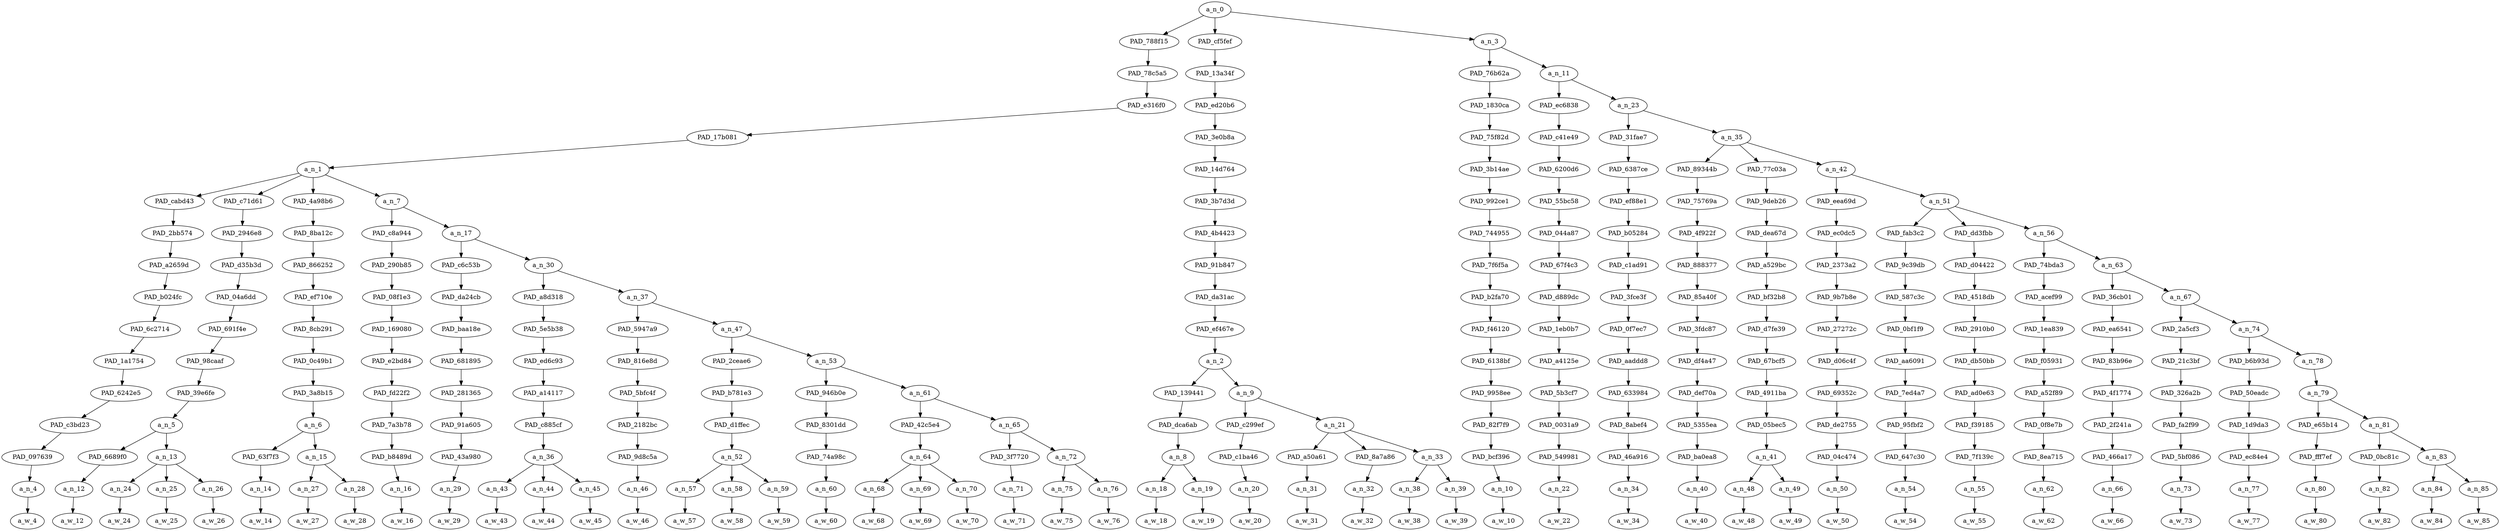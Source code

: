 strict digraph "" {
	a_n_0	[div_dir=1,
		index=0,
		level=16,
		pos="20.73759403935185,16!",
		text_span="[0, 1, 2, 3, 4, 5, 6, 7, 8, 9, 10, 11, 12, 13, 14, 15, 16, 17, 18, 19, 20, 21, 22, 23, 24, 25, 26, 27, 28, 29, 30, 31, 32, 33, 34, \
35, 36, 37, 38, 39, 40, 41, 42, 43, 44, 45, 46, 47]",
		value=1.00000000];
	PAD_788f15	[div_dir=1,
		index=0,
		level=15,
		pos="4.31005859375,15!",
		text_span="[0, 1, 2, 3, 4, 5, 6, 7, 8, 9, 10, 11, 12, 13, 14, 15, 16, 17, 18, 19, 20, 21, 22, 23]",
		value=0.56961768];
	a_n_0 -> PAD_788f15;
	PAD_cf5fef	[div_dir=1,
		index=1,
		level=15,
		pos="25.791666666666668,15!",
		text_span="[24, 25, 26, 27, 28, 29, 30]",
		value=0.15937524];
	a_n_0 -> PAD_cf5fef;
	a_n_3	[div_dir=-1,
		index=2,
		level=15,
		pos="32.111056857638886,15!",
		text_span="[31, 32, 33, 34, 35, 36, 37, 38, 39, 40, 41, 42, 43, 44, 45, 46, 47]",
		value=0.27098464];
	a_n_0 -> a_n_3;
	PAD_78c5a5	[div_dir=1,
		index=0,
		level=14,
		pos="4.31005859375,14!",
		text_span="[0, 1, 2, 3, 4, 5, 6, 7, 8, 9, 10, 11, 12, 13, 14, 15, 16, 17, 18, 19, 20, 21, 22, 23]",
		value=0.56961768];
	PAD_788f15 -> PAD_78c5a5;
	PAD_e316f0	[div_dir=1,
		index=0,
		level=13,
		pos="4.31005859375,13!",
		text_span="[0, 1, 2, 3, 4, 5, 6, 7, 8, 9, 10, 11, 12, 13, 14, 15, 16, 17, 18, 19, 20, 21, 22, 23]",
		value=0.56961768];
	PAD_78c5a5 -> PAD_e316f0;
	PAD_17b081	[div_dir=1,
		index=0,
		level=12,
		pos="4.31005859375,12!",
		text_span="[0, 1, 2, 3, 4, 5, 6, 7, 8, 9, 10, 11, 12, 13, 14, 15, 16, 17, 18, 19, 20, 21, 22, 23]",
		value=0.56961768];
	PAD_e316f0 -> PAD_17b081;
	a_n_1	[div_dir=1,
		index=0,
		level=11,
		pos="4.31005859375,11!",
		text_span="[0, 1, 2, 3, 4, 5, 6, 7, 8, 9, 10, 11, 12, 13, 14, 15, 16, 17, 18, 19, 20, 21, 22, 23]",
		value=0.56961768];
	PAD_17b081 -> a_n_1;
	PAD_cabd43	[div_dir=-1,
		index=0,
		level=10,
		pos="0.0,10!",
		text_span="[0]",
		value=0.02982385];
	a_n_1 -> PAD_cabd43;
	PAD_c71d61	[div_dir=-1,
		index=1,
		level=10,
		pos="2.0,10!",
		text_span="[1, 2, 3, 4]",
		value=0.09170803];
	a_n_1 -> PAD_c71d61;
	PAD_4a98b6	[div_dir=-1,
		index=2,
		level=10,
		pos="5.75,10!",
		text_span="[5, 6, 7]",
		value=0.05807710];
	a_n_1 -> PAD_4a98b6;
	a_n_7	[div_dir=1,
		index=3,
		level=10,
		pos="9.490234375,10!",
		text_span="[8, 9, 10, 11, 12, 13, 14, 15, 16, 17, 18, 19, 20, 21, 22, 23]",
		value=0.38989850];
	a_n_1 -> a_n_7;
	PAD_2bb574	[div_dir=-1,
		index=0,
		level=9,
		pos="0.0,9!",
		text_span="[0]",
		value=0.02982385];
	PAD_cabd43 -> PAD_2bb574;
	PAD_a2659d	[div_dir=-1,
		index=0,
		level=8,
		pos="0.0,8!",
		text_span="[0]",
		value=0.02982385];
	PAD_2bb574 -> PAD_a2659d;
	PAD_b024fc	[div_dir=-1,
		index=0,
		level=7,
		pos="0.0,7!",
		text_span="[0]",
		value=0.02982385];
	PAD_a2659d -> PAD_b024fc;
	PAD_6c2714	[div_dir=-1,
		index=0,
		level=6,
		pos="0.0,6!",
		text_span="[0]",
		value=0.02982385];
	PAD_b024fc -> PAD_6c2714;
	PAD_1a1754	[div_dir=-1,
		index=0,
		level=5,
		pos="0.0,5!",
		text_span="[0]",
		value=0.02982385];
	PAD_6c2714 -> PAD_1a1754;
	PAD_6242e5	[div_dir=-1,
		index=0,
		level=4,
		pos="0.0,4!",
		text_span="[0]",
		value=0.02982385];
	PAD_1a1754 -> PAD_6242e5;
	PAD_c3bd23	[div_dir=-1,
		index=0,
		level=3,
		pos="0.0,3!",
		text_span="[0]",
		value=0.02982385];
	PAD_6242e5 -> PAD_c3bd23;
	PAD_097639	[div_dir=-1,
		index=0,
		level=2,
		pos="0.0,2!",
		text_span="[0]",
		value=0.02982385];
	PAD_c3bd23 -> PAD_097639;
	a_n_4	[div_dir=-1,
		index=0,
		level=1,
		pos="0.0,1!",
		text_span="[0]",
		value=0.02982385];
	PAD_097639 -> a_n_4;
	a_w_4	[div_dir=0,
		index=0,
		level=0,
		pos="0,0!",
		text_span="[0]",
		value="<number>"];
	a_n_4 -> a_w_4;
	PAD_2946e8	[div_dir=-1,
		index=1,
		level=9,
		pos="2.0,9!",
		text_span="[1, 2, 3, 4]",
		value=0.09170803];
	PAD_c71d61 -> PAD_2946e8;
	PAD_d35b3d	[div_dir=-1,
		index=1,
		level=8,
		pos="2.0,8!",
		text_span="[1, 2, 3, 4]",
		value=0.09170803];
	PAD_2946e8 -> PAD_d35b3d;
	PAD_04a6dd	[div_dir=-1,
		index=1,
		level=7,
		pos="2.0,7!",
		text_span="[1, 2, 3, 4]",
		value=0.09170803];
	PAD_d35b3d -> PAD_04a6dd;
	PAD_691f4e	[div_dir=-1,
		index=1,
		level=6,
		pos="2.0,6!",
		text_span="[1, 2, 3, 4]",
		value=0.09170803];
	PAD_04a6dd -> PAD_691f4e;
	PAD_98caaf	[div_dir=-1,
		index=1,
		level=5,
		pos="2.0,5!",
		text_span="[1, 2, 3, 4]",
		value=0.09170803];
	PAD_691f4e -> PAD_98caaf;
	PAD_39e6fe	[div_dir=-1,
		index=1,
		level=4,
		pos="2.0,4!",
		text_span="[1, 2, 3, 4]",
		value=0.09170803];
	PAD_98caaf -> PAD_39e6fe;
	a_n_5	[div_dir=-1,
		index=1,
		level=3,
		pos="2.0,3!",
		text_span="[1, 2, 3, 4]",
		value=0.09170803];
	PAD_39e6fe -> a_n_5;
	PAD_6689f0	[div_dir=-1,
		index=1,
		level=2,
		pos="1.0,2!",
		text_span="[1]",
		value=0.02454384];
	a_n_5 -> PAD_6689f0;
	a_n_13	[div_dir=-1,
		index=2,
		level=2,
		pos="3.0,2!",
		text_span="[2, 3, 4]",
		value=0.06707880];
	a_n_5 -> a_n_13;
	a_n_12	[div_dir=-1,
		index=1,
		level=1,
		pos="1.0,1!",
		text_span="[1]",
		value=0.02454384];
	PAD_6689f0 -> a_n_12;
	a_w_12	[div_dir=0,
		index=1,
		level=0,
		pos="1,0!",
		text_span="[1]",
		value=in];
	a_n_12 -> a_w_12;
	a_n_24	[div_dir=1,
		index=2,
		level=1,
		pos="2.0,1!",
		text_span="[2]",
		value=0.02250741];
	a_n_13 -> a_n_24;
	a_n_25	[div_dir=-1,
		index=3,
		level=1,
		pos="3.0,1!",
		text_span="[3]",
		value=0.02019286];
	a_n_13 -> a_n_25;
	a_n_26	[div_dir=1,
		index=4,
		level=1,
		pos="4.0,1!",
		text_span="[4]",
		value=0.02434814];
	a_n_13 -> a_n_26;
	a_w_24	[div_dir=0,
		index=2,
		level=0,
		pos="2,0!",
		text_span="[2]",
		value="<number>1"];
	a_n_24 -> a_w_24;
	a_w_25	[div_dir=0,
		index=3,
		level=0,
		pos="3,0!",
		text_span="[3]",
		value=women];
	a_n_25 -> a_w_25;
	a_w_26	[div_dir=0,
		index=4,
		level=0,
		pos="4,0!",
		text_span="[4]",
		value="<number>2"];
	a_n_26 -> a_w_26;
	PAD_8ba12c	[div_dir=-1,
		index=2,
		level=9,
		pos="5.75,9!",
		text_span="[5, 6, 7]",
		value=0.05807710];
	PAD_4a98b6 -> PAD_8ba12c;
	PAD_866252	[div_dir=-1,
		index=2,
		level=8,
		pos="5.75,8!",
		text_span="[5, 6, 7]",
		value=0.05807710];
	PAD_8ba12c -> PAD_866252;
	PAD_ef710e	[div_dir=-1,
		index=2,
		level=7,
		pos="5.75,7!",
		text_span="[5, 6, 7]",
		value=0.05807710];
	PAD_866252 -> PAD_ef710e;
	PAD_8cb291	[div_dir=-1,
		index=2,
		level=6,
		pos="5.75,6!",
		text_span="[5, 6, 7]",
		value=0.05807710];
	PAD_ef710e -> PAD_8cb291;
	PAD_0c49b1	[div_dir=-1,
		index=2,
		level=5,
		pos="5.75,5!",
		text_span="[5, 6, 7]",
		value=0.05807710];
	PAD_8cb291 -> PAD_0c49b1;
	PAD_3a8b15	[div_dir=-1,
		index=2,
		level=4,
		pos="5.75,4!",
		text_span="[5, 6, 7]",
		value=0.05807710];
	PAD_0c49b1 -> PAD_3a8b15;
	a_n_6	[div_dir=-1,
		index=2,
		level=3,
		pos="5.75,3!",
		text_span="[5, 6, 7]",
		value=0.05807710];
	PAD_3a8b15 -> a_n_6;
	PAD_63f7f3	[div_dir=-1,
		index=3,
		level=2,
		pos="5.0,2!",
		text_span="[5]",
		value=0.01651166];
	a_n_6 -> PAD_63f7f3;
	a_n_15	[div_dir=1,
		index=4,
		level=2,
		pos="6.5,2!",
		text_span="[6, 7]",
		value=0.04156153];
	a_n_6 -> a_n_15;
	a_n_14	[div_dir=-1,
		index=5,
		level=1,
		pos="5.0,1!",
		text_span="[5]",
		value=0.01651166];
	PAD_63f7f3 -> a_n_14;
	a_w_14	[div_dir=0,
		index=5,
		level=0,
		pos="5,0!",
		text_span="[5]",
		value=in1];
	a_n_14 -> a_w_14;
	a_n_27	[div_dir=-1,
		index=6,
		level=1,
		pos="6.0,1!",
		text_span="[6]",
		value=0.02126711];
	a_n_15 -> a_n_27;
	a_n_28	[div_dir=1,
		index=7,
		level=1,
		pos="7.0,1!",
		text_span="[7]",
		value=0.02024463];
	a_n_15 -> a_n_28;
	a_w_27	[div_dir=0,
		index=6,
		level=0,
		pos="6,0!",
		text_span="[6]",
		value="<number>3"];
	a_n_27 -> a_w_27;
	a_w_28	[div_dir=0,
		index=7,
		level=0,
		pos="7,0!",
		text_span="[7]",
		value=men];
	a_n_28 -> a_w_28;
	PAD_c8a944	[div_dir=1,
		index=3,
		level=9,
		pos="8.0,9!",
		text_span="[8]",
		value=0.02606294];
	a_n_7 -> PAD_c8a944;
	a_n_17	[div_dir=1,
		index=4,
		level=9,
		pos="10.98046875,9!",
		text_span="[9, 10, 11, 12, 13, 14, 15, 16, 17, 18, 19, 20, 21, 22, 23]",
		value=0.36366395];
	a_n_7 -> a_n_17;
	PAD_290b85	[div_dir=1,
		index=3,
		level=8,
		pos="8.0,8!",
		text_span="[8]",
		value=0.02606294];
	PAD_c8a944 -> PAD_290b85;
	PAD_08f1e3	[div_dir=1,
		index=3,
		level=7,
		pos="8.0,7!",
		text_span="[8]",
		value=0.02606294];
	PAD_290b85 -> PAD_08f1e3;
	PAD_169080	[div_dir=1,
		index=3,
		level=6,
		pos="8.0,6!",
		text_span="[8]",
		value=0.02606294];
	PAD_08f1e3 -> PAD_169080;
	PAD_e2bd84	[div_dir=1,
		index=3,
		level=5,
		pos="8.0,5!",
		text_span="[8]",
		value=0.02606294];
	PAD_169080 -> PAD_e2bd84;
	PAD_fd22f2	[div_dir=1,
		index=3,
		level=4,
		pos="8.0,4!",
		text_span="[8]",
		value=0.02606294];
	PAD_e2bd84 -> PAD_fd22f2;
	PAD_7a3b78	[div_dir=1,
		index=3,
		level=3,
		pos="8.0,3!",
		text_span="[8]",
		value=0.02606294];
	PAD_fd22f2 -> PAD_7a3b78;
	PAD_b8489d	[div_dir=1,
		index=5,
		level=2,
		pos="8.0,2!",
		text_span="[8]",
		value=0.02606294];
	PAD_7a3b78 -> PAD_b8489d;
	a_n_16	[div_dir=1,
		index=8,
		level=1,
		pos="8.0,1!",
		text_span="[8]",
		value=0.02606294];
	PAD_b8489d -> a_n_16;
	a_w_16	[div_dir=0,
		index=8,
		level=0,
		pos="8,0!",
		text_span="[8]",
		value="<percent>"];
	a_n_16 -> a_w_16;
	PAD_c6c53b	[div_dir=-1,
		index=4,
		level=8,
		pos="9.0,8!",
		text_span="[9]",
		value=0.01461478];
	a_n_17 -> PAD_c6c53b;
	a_n_30	[div_dir=1,
		index=5,
		level=8,
		pos="12.9609375,8!",
		text_span="[10, 11, 12, 13, 14, 15, 16, 17, 18, 19, 20, 21, 22, 23]",
		value=0.34888627];
	a_n_17 -> a_n_30;
	PAD_da24cb	[div_dir=-1,
		index=4,
		level=7,
		pos="9.0,7!",
		text_span="[9]",
		value=0.01461478];
	PAD_c6c53b -> PAD_da24cb;
	PAD_baa18e	[div_dir=-1,
		index=4,
		level=6,
		pos="9.0,6!",
		text_span="[9]",
		value=0.01461478];
	PAD_da24cb -> PAD_baa18e;
	PAD_681895	[div_dir=-1,
		index=4,
		level=5,
		pos="9.0,5!",
		text_span="[9]",
		value=0.01461478];
	PAD_baa18e -> PAD_681895;
	PAD_281365	[div_dir=-1,
		index=4,
		level=4,
		pos="9.0,4!",
		text_span="[9]",
		value=0.01461478];
	PAD_681895 -> PAD_281365;
	PAD_91a605	[div_dir=-1,
		index=4,
		level=3,
		pos="9.0,3!",
		text_span="[9]",
		value=0.01461478];
	PAD_281365 -> PAD_91a605;
	PAD_43a980	[div_dir=-1,
		index=6,
		level=2,
		pos="9.0,2!",
		text_span="[9]",
		value=0.01461478];
	PAD_91a605 -> PAD_43a980;
	a_n_29	[div_dir=-1,
		index=9,
		level=1,
		pos="9.0,1!",
		text_span="[9]",
		value=0.01461478];
	PAD_43a980 -> a_n_29;
	a_w_29	[div_dir=0,
		index=9,
		level=0,
		pos="9,0!",
		text_span="[9]",
		value=of];
	a_n_29 -> a_w_29;
	PAD_a8d318	[div_dir=1,
		index=5,
		level=7,
		pos="11.0,7!",
		text_span="[10, 11, 12]",
		value=0.12921714];
	a_n_30 -> PAD_a8d318;
	a_n_37	[div_dir=1,
		index=6,
		level=7,
		pos="14.921875,7!",
		text_span="[13, 14, 15, 16, 17, 18, 19, 20, 21, 22, 23]",
		value=0.21948237];
	a_n_30 -> a_n_37;
	PAD_5e5b38	[div_dir=1,
		index=5,
		level=6,
		pos="11.0,6!",
		text_span="[10, 11, 12]",
		value=0.12921714];
	PAD_a8d318 -> PAD_5e5b38;
	PAD_ed6c93	[div_dir=1,
		index=5,
		level=5,
		pos="11.0,5!",
		text_span="[10, 11, 12]",
		value=0.12921714];
	PAD_5e5b38 -> PAD_ed6c93;
	PAD_a14117	[div_dir=1,
		index=5,
		level=4,
		pos="11.0,4!",
		text_span="[10, 11, 12]",
		value=0.12921714];
	PAD_ed6c93 -> PAD_a14117;
	PAD_c885cf	[div_dir=1,
		index=5,
		level=3,
		pos="11.0,3!",
		text_span="[10, 11, 12]",
		value=0.12921714];
	PAD_a14117 -> PAD_c885cf;
	a_n_36	[div_dir=1,
		index=7,
		level=2,
		pos="11.0,2!",
		text_span="[10, 11, 12]",
		value=0.12921714];
	PAD_c885cf -> a_n_36;
	a_n_43	[div_dir=1,
		index=10,
		level=1,
		pos="10.0,1!",
		text_span="[10]",
		value=0.03055885];
	a_n_36 -> a_n_43;
	a_n_44	[div_dir=-1,
		index=11,
		level=1,
		pos="11.0,1!",
		text_span="[11]",
		value=0.02814950];
	a_n_36 -> a_n_44;
	a_n_45	[div_dir=1,
		index=12,
		level=1,
		pos="12.0,1!",
		text_span="[12]",
		value=0.07035070];
	a_n_36 -> a_n_45;
	a_w_43	[div_dir=0,
		index=10,
		level=0,
		pos="10,0!",
		text_span="[10]",
		value=lesbian];
	a_n_43 -> a_w_43;
	a_w_44	[div_dir=0,
		index=11,
		level=0,
		pos="11,0!",
		text_span="[11]",
		value=women1];
	a_n_44 -> a_w_44;
	a_w_45	[div_dir=0,
		index=12,
		level=0,
		pos="12,0!",
		text_span="[12]",
		value="<percent>1"];
	a_n_45 -> a_w_45;
	PAD_5947a9	[div_dir=-1,
		index=6,
		level=6,
		pos="13.0,6!",
		text_span="[13]",
		value=0.01730719];
	a_n_37 -> PAD_5947a9;
	a_n_47	[div_dir=1,
		index=7,
		level=6,
		pos="16.84375,6!",
		text_span="[14, 15, 16, 17, 18, 19, 20, 21, 22, 23]",
		value=0.20204337];
	a_n_37 -> a_n_47;
	PAD_816e8d	[div_dir=-1,
		index=6,
		level=5,
		pos="13.0,5!",
		text_span="[13]",
		value=0.01730719];
	PAD_5947a9 -> PAD_816e8d;
	PAD_5bfc4f	[div_dir=-1,
		index=6,
		level=4,
		pos="13.0,4!",
		text_span="[13]",
		value=0.01730719];
	PAD_816e8d -> PAD_5bfc4f;
	PAD_2182bc	[div_dir=-1,
		index=6,
		level=3,
		pos="13.0,3!",
		text_span="[13]",
		value=0.01730719];
	PAD_5bfc4f -> PAD_2182bc;
	PAD_9d8c5a	[div_dir=-1,
		index=8,
		level=2,
		pos="13.0,2!",
		text_span="[13]",
		value=0.01730719];
	PAD_2182bc -> PAD_9d8c5a;
	a_n_46	[div_dir=-1,
		index=13,
		level=1,
		pos="13.0,1!",
		text_span="[13]",
		value=0.01730719];
	PAD_9d8c5a -> a_n_46;
	a_w_46	[div_dir=0,
		index=13,
		level=0,
		pos="13,0!",
		text_span="[13]",
		value=of1];
	a_n_46 -> a_w_46;
	PAD_2ceae6	[div_dir=1,
		index=7,
		level=5,
		pos="15.0,5!",
		text_span="[14, 15, 16]",
		value=0.06078669];
	a_n_47 -> PAD_2ceae6;
	a_n_53	[div_dir=1,
		index=8,
		level=5,
		pos="18.6875,5!",
		text_span="[17, 18, 19, 20, 21, 22, 23]",
		value=0.14110857];
	a_n_47 -> a_n_53;
	PAD_b781e3	[div_dir=1,
		index=7,
		level=4,
		pos="15.0,4!",
		text_span="[14, 15, 16]",
		value=0.06078669];
	PAD_2ceae6 -> PAD_b781e3;
	PAD_d1ffec	[div_dir=1,
		index=7,
		level=3,
		pos="15.0,3!",
		text_span="[14, 15, 16]",
		value=0.06078669];
	PAD_b781e3 -> PAD_d1ffec;
	a_n_52	[div_dir=1,
		index=9,
		level=2,
		pos="15.0,2!",
		text_span="[14, 15, 16]",
		value=0.06078669];
	PAD_d1ffec -> a_n_52;
	a_n_57	[div_dir=1,
		index=14,
		level=1,
		pos="14.0,1!",
		text_span="[14]",
		value=0.02397082];
	a_n_52 -> a_n_57;
	a_n_58	[div_dir=1,
		index=15,
		level=1,
		pos="15.0,1!",
		text_span="[15]",
		value=0.01716108];
	a_n_52 -> a_n_58;
	a_n_59	[div_dir=-1,
		index=16,
		level=1,
		pos="16.0,1!",
		text_span="[16]",
		value=0.01959153];
	a_n_52 -> a_n_59;
	a_w_57	[div_dir=0,
		index=14,
		level=0,
		pos="14,0!",
		text_span="[14]",
		value=bisexual];
	a_n_57 -> a_w_57;
	a_w_58	[div_dir=0,
		index=15,
		level=0,
		pos="15,0!",
		text_span="[15]",
		value=women2];
	a_n_58 -> a_w_58;
	a_w_59	[div_dir=0,
		index=16,
		level=0,
		pos="16,0!",
		text_span="[16]",
		value="<percent>2"];
	a_n_59 -> a_w_59;
	PAD_946b0e	[div_dir=-1,
		index=8,
		level=4,
		pos="17.0,4!",
		text_span="[17]",
		value=0.01270066];
	a_n_53 -> PAD_946b0e;
	a_n_61	[div_dir=1,
		index=9,
		level=4,
		pos="20.375,4!",
		text_span="[18, 19, 20, 21, 22, 23]",
		value=0.12827337];
	a_n_53 -> a_n_61;
	PAD_8301dd	[div_dir=-1,
		index=8,
		level=3,
		pos="17.0,3!",
		text_span="[17]",
		value=0.01270066];
	PAD_946b0e -> PAD_8301dd;
	PAD_74a98c	[div_dir=-1,
		index=10,
		level=2,
		pos="17.0,2!",
		text_span="[17]",
		value=0.01270066];
	PAD_8301dd -> PAD_74a98c;
	a_n_60	[div_dir=-1,
		index=17,
		level=1,
		pos="17.0,1!",
		text_span="[17]",
		value=0.01270066];
	PAD_74a98c -> a_n_60;
	a_w_60	[div_dir=0,
		index=17,
		level=0,
		pos="17,0!",
		text_span="[17]",
		value=of2];
	a_n_60 -> a_w_60;
	PAD_42c5e4	[div_dir=1,
		index=9,
		level=3,
		pos="19.0,3!",
		text_span="[18, 19, 20]",
		value=0.07481181];
	a_n_61 -> PAD_42c5e4;
	a_n_65	[div_dir=1,
		index=10,
		level=3,
		pos="21.75,3!",
		text_span="[21, 22, 23]",
		value=0.05329638];
	a_n_61 -> a_n_65;
	a_n_64	[div_dir=1,
		index=11,
		level=2,
		pos="19.0,2!",
		text_span="[18, 19, 20]",
		value=0.07481181];
	PAD_42c5e4 -> a_n_64;
	a_n_68	[div_dir=1,
		index=18,
		level=1,
		pos="18.0,1!",
		text_span="[18]",
		value=0.03610441];
	a_n_64 -> a_n_68;
	a_n_69	[div_dir=1,
		index=19,
		level=1,
		pos="19.0,1!",
		text_span="[19]",
		value=0.01964143];
	a_n_64 -> a_n_69;
	a_n_70	[div_dir=-1,
		index=20,
		level=1,
		pos="20.0,1!",
		text_span="[20]",
		value=0.01892253];
	a_n_64 -> a_n_70;
	a_w_68	[div_dir=0,
		index=18,
		level=0,
		pos="18,0!",
		text_span="[18]",
		value=gay];
	a_n_68 -> a_w_68;
	a_w_69	[div_dir=0,
		index=19,
		level=0,
		pos="19,0!",
		text_span="[19]",
		value=men1];
	a_n_69 -> a_w_69;
	a_w_70	[div_dir=0,
		index=20,
		level=0,
		pos="20,0!",
		text_span="[20]",
		value="<percent>3"];
	a_n_70 -> a_w_70;
	PAD_3f7720	[div_dir=-1,
		index=12,
		level=2,
		pos="21.0,2!",
		text_span="[21]",
		value=0.01215936];
	a_n_65 -> PAD_3f7720;
	a_n_72	[div_dir=1,
		index=13,
		level=2,
		pos="22.5,2!",
		text_span="[22, 23]",
		value=0.04104289];
	a_n_65 -> a_n_72;
	a_n_71	[div_dir=-1,
		index=21,
		level=1,
		pos="21.0,1!",
		text_span="[21]",
		value=0.01215936];
	PAD_3f7720 -> a_n_71;
	a_w_71	[div_dir=0,
		index=21,
		level=0,
		pos="21,0!",
		text_span="[21]",
		value=of3];
	a_n_71 -> a_w_71;
	a_n_75	[div_dir=1,
		index=22,
		level=1,
		pos="22.0,1!",
		text_span="[22]",
		value=0.02064765];
	a_n_72 -> a_n_75;
	a_n_76	[div_dir=1,
		index=23,
		level=1,
		pos="23.0,1!",
		text_span="[23]",
		value=0.02025633];
	a_n_72 -> a_n_76;
	a_w_75	[div_dir=0,
		index=22,
		level=0,
		pos="22,0!",
		text_span="[22]",
		value=bisexual1];
	a_n_75 -> a_w_75;
	a_w_76	[div_dir=0,
		index=23,
		level=0,
		pos="23,0!",
		text_span="[23]",
		value=men2];
	a_n_76 -> a_w_76;
	PAD_13a34f	[div_dir=1,
		index=1,
		level=14,
		pos="25.791666666666668,14!",
		text_span="[24, 25, 26, 27, 28, 29, 30]",
		value=0.15937524];
	PAD_cf5fef -> PAD_13a34f;
	PAD_ed20b6	[div_dir=1,
		index=1,
		level=13,
		pos="25.791666666666668,13!",
		text_span="[24, 25, 26, 27, 28, 29, 30]",
		value=0.15937524];
	PAD_13a34f -> PAD_ed20b6;
	PAD_3e0b8a	[div_dir=1,
		index=1,
		level=12,
		pos="25.791666666666668,12!",
		text_span="[24, 25, 26, 27, 28, 29, 30]",
		value=0.15937524];
	PAD_ed20b6 -> PAD_3e0b8a;
	PAD_14d764	[div_dir=1,
		index=1,
		level=11,
		pos="25.791666666666668,11!",
		text_span="[24, 25, 26, 27, 28, 29, 30]",
		value=0.15937524];
	PAD_3e0b8a -> PAD_14d764;
	PAD_3b7d3d	[div_dir=1,
		index=4,
		level=10,
		pos="25.791666666666668,10!",
		text_span="[24, 25, 26, 27, 28, 29, 30]",
		value=0.15937524];
	PAD_14d764 -> PAD_3b7d3d;
	PAD_4b4423	[div_dir=1,
		index=5,
		level=9,
		pos="25.791666666666668,9!",
		text_span="[24, 25, 26, 27, 28, 29, 30]",
		value=0.15937524];
	PAD_3b7d3d -> PAD_4b4423;
	PAD_91b847	[div_dir=1,
		index=6,
		level=8,
		pos="25.791666666666668,8!",
		text_span="[24, 25, 26, 27, 28, 29, 30]",
		value=0.15937524];
	PAD_4b4423 -> PAD_91b847;
	PAD_da31ac	[div_dir=1,
		index=7,
		level=7,
		pos="25.791666666666668,7!",
		text_span="[24, 25, 26, 27, 28, 29, 30]",
		value=0.15937524];
	PAD_91b847 -> PAD_da31ac;
	PAD_ef467e	[div_dir=1,
		index=8,
		level=6,
		pos="25.791666666666668,6!",
		text_span="[24, 25, 26, 27, 28, 29, 30]",
		value=0.15937524];
	PAD_da31ac -> PAD_ef467e;
	a_n_2	[div_dir=1,
		index=9,
		level=5,
		pos="25.791666666666668,5!",
		text_span="[24, 25, 26, 27, 28, 29, 30]",
		value=0.15937524];
	PAD_ef467e -> a_n_2;
	PAD_139441	[div_dir=-1,
		index=10,
		level=4,
		pos="24.5,4!",
		text_span="[24, 25]",
		value=0.04384983];
	a_n_2 -> PAD_139441;
	a_n_9	[div_dir=1,
		index=11,
		level=4,
		pos="27.083333333333336,4!",
		text_span="[26, 27, 28, 29, 30]",
		value=0.11552322];
	a_n_2 -> a_n_9;
	PAD_dca6ab	[div_dir=-1,
		index=11,
		level=3,
		pos="24.5,3!",
		text_span="[24, 25]",
		value=0.04384983];
	PAD_139441 -> PAD_dca6ab;
	a_n_8	[div_dir=-1,
		index=14,
		level=2,
		pos="24.5,2!",
		text_span="[24, 25]",
		value=0.04384983];
	PAD_dca6ab -> a_n_8;
	a_n_18	[div_dir=-1,
		index=24,
		level=1,
		pos="24.0,1!",
		text_span="[24]",
		value=0.01867979];
	a_n_8 -> a_n_18;
	a_n_19	[div_dir=1,
		index=25,
		level=1,
		pos="25.0,1!",
		text_span="[25]",
		value=0.02507148];
	a_n_8 -> a_n_19;
	a_w_18	[div_dir=0,
		index=24,
		level=0,
		pos="24,0!",
		text_span="[24]",
		value=no];
	a_n_18 -> a_w_18;
	a_w_19	[div_dir=0,
		index=25,
		level=0,
		pos="25,0!",
		text_span="[25]",
		value=data];
	a_n_19 -> a_w_19;
	PAD_c299ef	[div_dir=-1,
		index=12,
		level=3,
		pos="26.0,3!",
		text_span="[26]",
		value=0.01208894];
	a_n_9 -> PAD_c299ef;
	a_n_21	[div_dir=1,
		index=13,
		level=3,
		pos="28.166666666666668,3!",
		text_span="[27, 28, 29, 30]",
		value=0.10337397];
	a_n_9 -> a_n_21;
	PAD_c1ba46	[div_dir=-1,
		index=15,
		level=2,
		pos="26.0,2!",
		text_span="[26]",
		value=0.01208894];
	PAD_c299ef -> PAD_c1ba46;
	a_n_20	[div_dir=-1,
		index=26,
		level=1,
		pos="26.0,1!",
		text_span="[26]",
		value=0.01208894];
	PAD_c1ba46 -> a_n_20;
	a_w_20	[div_dir=0,
		index=26,
		level=0,
		pos="26,0!",
		text_span="[26]",
		value=on];
	a_n_20 -> a_w_20;
	PAD_a50a61	[div_dir=-1,
		index=16,
		level=2,
		pos="27.0,2!",
		text_span="[27]",
		value=0.02986553];
	a_n_21 -> PAD_a50a61;
	PAD_8a7a86	[div_dir=1,
		index=17,
		level=2,
		pos="28.0,2!",
		text_span="[28]",
		value=0.01509474];
	a_n_21 -> PAD_8a7a86;
	a_n_33	[div_dir=1,
		index=18,
		level=2,
		pos="29.5,2!",
		text_span="[29, 30]",
		value=0.05834122];
	a_n_21 -> a_n_33;
	a_n_31	[div_dir=-1,
		index=27,
		level=1,
		pos="27.0,1!",
		text_span="[27]",
		value=0.02986553];
	PAD_a50a61 -> a_n_31;
	a_w_31	[div_dir=0,
		index=27,
		level=0,
		pos="27,0!",
		text_span="[27]",
		value=nb];
	a_n_31 -> a_w_31;
	a_n_32	[div_dir=1,
		index=28,
		level=1,
		pos="28.0,1!",
		text_span="[28]",
		value=0.01509474];
	PAD_8a7a86 -> a_n_32;
	a_w_32	[div_dir=0,
		index=28,
		level=0,
		pos="28,0!",
		text_span="[28]",
		value=and];
	a_n_32 -> a_w_32;
	a_n_38	[div_dir=1,
		index=29,
		level=1,
		pos="29.0,1!",
		text_span="[29]",
		value=0.03667577];
	a_n_33 -> a_n_38;
	a_n_39	[div_dir=1,
		index=30,
		level=1,
		pos="30.0,1!",
		text_span="[30]",
		value=0.02157989];
	a_n_33 -> a_n_39;
	a_w_38	[div_dir=0,
		index=29,
		level=0,
		pos="29,0!",
		text_span="[29]",
		value=trans];
	a_n_38 -> a_w_38;
	a_w_39	[div_dir=0,
		index=30,
		level=0,
		pos="30,0!",
		text_span="[30]",
		value=women3];
	a_n_39 -> a_w_39;
	PAD_76b62a	[div_dir=-1,
		index=2,
		level=14,
		pos="31.0,14!",
		text_span="[31]",
		value=0.01257372];
	a_n_3 -> PAD_76b62a;
	a_n_11	[div_dir=-1,
		index=3,
		level=14,
		pos="33.22211371527778,14!",
		text_span="[32, 33, 34, 35, 36, 37, 38, 39, 40, 41, 42, 43, 44, 45, 46, 47]",
		value=0.25833765];
	a_n_3 -> a_n_11;
	PAD_1830ca	[div_dir=-1,
		index=2,
		level=13,
		pos="31.0,13!",
		text_span="[31]",
		value=0.01257372];
	PAD_76b62a -> PAD_1830ca;
	PAD_75f82d	[div_dir=-1,
		index=2,
		level=12,
		pos="31.0,12!",
		text_span="[31]",
		value=0.01257372];
	PAD_1830ca -> PAD_75f82d;
	PAD_3b14ae	[div_dir=-1,
		index=2,
		level=11,
		pos="31.0,11!",
		text_span="[31]",
		value=0.01257372];
	PAD_75f82d -> PAD_3b14ae;
	PAD_992ce1	[div_dir=-1,
		index=5,
		level=10,
		pos="31.0,10!",
		text_span="[31]",
		value=0.01257372];
	PAD_3b14ae -> PAD_992ce1;
	PAD_744955	[div_dir=-1,
		index=6,
		level=9,
		pos="31.0,9!",
		text_span="[31]",
		value=0.01257372];
	PAD_992ce1 -> PAD_744955;
	PAD_7f6f5a	[div_dir=-1,
		index=7,
		level=8,
		pos="31.0,8!",
		text_span="[31]",
		value=0.01257372];
	PAD_744955 -> PAD_7f6f5a;
	PAD_b2fa70	[div_dir=-1,
		index=8,
		level=7,
		pos="31.0,7!",
		text_span="[31]",
		value=0.01257372];
	PAD_7f6f5a -> PAD_b2fa70;
	PAD_f46120	[div_dir=-1,
		index=9,
		level=6,
		pos="31.0,6!",
		text_span="[31]",
		value=0.01257372];
	PAD_b2fa70 -> PAD_f46120;
	PAD_6138bf	[div_dir=-1,
		index=10,
		level=5,
		pos="31.0,5!",
		text_span="[31]",
		value=0.01257372];
	PAD_f46120 -> PAD_6138bf;
	PAD_9958ee	[div_dir=-1,
		index=12,
		level=4,
		pos="31.0,4!",
		text_span="[31]",
		value=0.01257372];
	PAD_6138bf -> PAD_9958ee;
	PAD_82f7f9	[div_dir=-1,
		index=14,
		level=3,
		pos="31.0,3!",
		text_span="[31]",
		value=0.01257372];
	PAD_9958ee -> PAD_82f7f9;
	PAD_bcf396	[div_dir=-1,
		index=19,
		level=2,
		pos="31.0,2!",
		text_span="[31]",
		value=0.01257372];
	PAD_82f7f9 -> PAD_bcf396;
	a_n_10	[div_dir=-1,
		index=31,
		level=1,
		pos="31.0,1!",
		text_span="[31]",
		value=0.01257372];
	PAD_bcf396 -> a_n_10;
	a_w_10	[div_dir=0,
		index=31,
		level=0,
		pos="31,0!",
		text_span="[31]",
		value=are];
	a_n_10 -> a_w_10;
	PAD_ec6838	[div_dir=1,
		index=3,
		level=13,
		pos="32.0,13!",
		text_span="[32]",
		value=0.01730872];
	a_n_11 -> PAD_ec6838;
	a_n_23	[div_dir=-1,
		index=4,
		level=13,
		pos="34.44422743055556,13!",
		text_span="[33, 34, 35, 36, 37, 38, 39, 40, 41, 42, 43, 44, 45, 46, 47]",
		value=0.24096816];
	a_n_11 -> a_n_23;
	PAD_c41e49	[div_dir=1,
		index=3,
		level=12,
		pos="32.0,12!",
		text_span="[32]",
		value=0.01730872];
	PAD_ec6838 -> PAD_c41e49;
	PAD_6200d6	[div_dir=1,
		index=3,
		level=11,
		pos="32.0,11!",
		text_span="[32]",
		value=0.01730872];
	PAD_c41e49 -> PAD_6200d6;
	PAD_55bc58	[div_dir=1,
		index=6,
		level=10,
		pos="32.0,10!",
		text_span="[32]",
		value=0.01730872];
	PAD_6200d6 -> PAD_55bc58;
	PAD_044a87	[div_dir=1,
		index=7,
		level=9,
		pos="32.0,9!",
		text_span="[32]",
		value=0.01730872];
	PAD_55bc58 -> PAD_044a87;
	PAD_67f4c3	[div_dir=1,
		index=8,
		level=8,
		pos="32.0,8!",
		text_span="[32]",
		value=0.01730872];
	PAD_044a87 -> PAD_67f4c3;
	PAD_d889dc	[div_dir=1,
		index=9,
		level=7,
		pos="32.0,7!",
		text_span="[32]",
		value=0.01730872];
	PAD_67f4c3 -> PAD_d889dc;
	PAD_1eb0b7	[div_dir=1,
		index=10,
		level=6,
		pos="32.0,6!",
		text_span="[32]",
		value=0.01730872];
	PAD_d889dc -> PAD_1eb0b7;
	PAD_a4125e	[div_dir=1,
		index=11,
		level=5,
		pos="32.0,5!",
		text_span="[32]",
		value=0.01730872];
	PAD_1eb0b7 -> PAD_a4125e;
	PAD_5b3cf7	[div_dir=1,
		index=13,
		level=4,
		pos="32.0,4!",
		text_span="[32]",
		value=0.01730872];
	PAD_a4125e -> PAD_5b3cf7;
	PAD_0031a9	[div_dir=1,
		index=15,
		level=3,
		pos="32.0,3!",
		text_span="[32]",
		value=0.01730872];
	PAD_5b3cf7 -> PAD_0031a9;
	PAD_549981	[div_dir=1,
		index=20,
		level=2,
		pos="32.0,2!",
		text_span="[32]",
		value=0.01730872];
	PAD_0031a9 -> PAD_549981;
	a_n_22	[div_dir=1,
		index=32,
		level=1,
		pos="32.0,1!",
		text_span="[32]",
		value=0.01730872];
	PAD_549981 -> a_n_22;
	a_w_22	[div_dir=0,
		index=32,
		level=0,
		pos="32,0!",
		text_span="[32]",
		value=being];
	a_n_22 -> a_w_22;
	PAD_31fae7	[div_dir=-1,
		index=4,
		level=12,
		pos="33.0,12!",
		text_span="[33]",
		value=0.03882902];
	a_n_23 -> PAD_31fae7;
	a_n_35	[div_dir=-1,
		index=5,
		level=12,
		pos="35.88845486111111,12!",
		text_span="[34, 35, 36, 37, 38, 39, 40, 41, 42, 43, 44, 45, 46, 47]",
		value=0.20204801];
	a_n_23 -> a_n_35;
	PAD_6387ce	[div_dir=-1,
		index=4,
		level=11,
		pos="33.0,11!",
		text_span="[33]",
		value=0.03882902];
	PAD_31fae7 -> PAD_6387ce;
	PAD_ef88e1	[div_dir=-1,
		index=7,
		level=10,
		pos="33.0,10!",
		text_span="[33]",
		value=0.03882902];
	PAD_6387ce -> PAD_ef88e1;
	PAD_b05284	[div_dir=-1,
		index=8,
		level=9,
		pos="33.0,9!",
		text_span="[33]",
		value=0.03882902];
	PAD_ef88e1 -> PAD_b05284;
	PAD_c1ad91	[div_dir=-1,
		index=9,
		level=8,
		pos="33.0,8!",
		text_span="[33]",
		value=0.03882902];
	PAD_b05284 -> PAD_c1ad91;
	PAD_3fce3f	[div_dir=-1,
		index=10,
		level=7,
		pos="33.0,7!",
		text_span="[33]",
		value=0.03882902];
	PAD_c1ad91 -> PAD_3fce3f;
	PAD_0f7ec7	[div_dir=-1,
		index=11,
		level=6,
		pos="33.0,6!",
		text_span="[33]",
		value=0.03882902];
	PAD_3fce3f -> PAD_0f7ec7;
	PAD_aaddd8	[div_dir=-1,
		index=12,
		level=5,
		pos="33.0,5!",
		text_span="[33]",
		value=0.03882902];
	PAD_0f7ec7 -> PAD_aaddd8;
	PAD_633984	[div_dir=-1,
		index=14,
		level=4,
		pos="33.0,4!",
		text_span="[33]",
		value=0.03882902];
	PAD_aaddd8 -> PAD_633984;
	PAD_8abef4	[div_dir=-1,
		index=16,
		level=3,
		pos="33.0,3!",
		text_span="[33]",
		value=0.03882902];
	PAD_633984 -> PAD_8abef4;
	PAD_46a916	[div_dir=-1,
		index=21,
		level=2,
		pos="33.0,2!",
		text_span="[33]",
		value=0.03882902];
	PAD_8abef4 -> PAD_46a916;
	a_n_34	[div_dir=-1,
		index=33,
		level=1,
		pos="33.0,1!",
		text_span="[33]",
		value=0.03882902];
	PAD_46a916 -> a_n_34;
	a_w_34	[div_dir=0,
		index=33,
		level=0,
		pos="33,0!",
		text_span="[33]",
		value=murdered];
	a_n_34 -> a_w_34;
	PAD_89344b	[div_dir=-1,
		index=5,
		level=11,
		pos="34.0,11!",
		text_span="[34]",
		value=0.01157609];
	a_n_35 -> PAD_89344b;
	PAD_77c03a	[div_dir=1,
		index=6,
		level=11,
		pos="35.5,11!",
		text_span="[35, 36]",
		value=0.03133966];
	a_n_35 -> PAD_77c03a;
	a_n_42	[div_dir=-1,
		index=7,
		level=11,
		pos="38.16536458333333,11!",
		text_span="[37, 38, 39, 40, 41, 42, 43, 44, 45, 46, 47]",
		value=0.15911080];
	a_n_35 -> a_n_42;
	PAD_75769a	[div_dir=-1,
		index=8,
		level=10,
		pos="34.0,10!",
		text_span="[34]",
		value=0.01157609];
	PAD_89344b -> PAD_75769a;
	PAD_4f922f	[div_dir=-1,
		index=9,
		level=9,
		pos="34.0,9!",
		text_span="[34]",
		value=0.01157609];
	PAD_75769a -> PAD_4f922f;
	PAD_888377	[div_dir=-1,
		index=10,
		level=8,
		pos="34.0,8!",
		text_span="[34]",
		value=0.01157609];
	PAD_4f922f -> PAD_888377;
	PAD_85a40f	[div_dir=-1,
		index=11,
		level=7,
		pos="34.0,7!",
		text_span="[34]",
		value=0.01157609];
	PAD_888377 -> PAD_85a40f;
	PAD_3fdc87	[div_dir=-1,
		index=12,
		level=6,
		pos="34.0,6!",
		text_span="[34]",
		value=0.01157609];
	PAD_85a40f -> PAD_3fdc87;
	PAD_df4a47	[div_dir=-1,
		index=13,
		level=5,
		pos="34.0,5!",
		text_span="[34]",
		value=0.01157609];
	PAD_3fdc87 -> PAD_df4a47;
	PAD_def70a	[div_dir=-1,
		index=15,
		level=4,
		pos="34.0,4!",
		text_span="[34]",
		value=0.01157609];
	PAD_df4a47 -> PAD_def70a;
	PAD_5355ea	[div_dir=-1,
		index=17,
		level=3,
		pos="34.0,3!",
		text_span="[34]",
		value=0.01157609];
	PAD_def70a -> PAD_5355ea;
	PAD_ba0ea8	[div_dir=-1,
		index=22,
		level=2,
		pos="34.0,2!",
		text_span="[34]",
		value=0.01157609];
	PAD_5355ea -> PAD_ba0ea8;
	a_n_40	[div_dir=-1,
		index=34,
		level=1,
		pos="34.0,1!",
		text_span="[34]",
		value=0.01157609];
	PAD_ba0ea8 -> a_n_40;
	a_w_40	[div_dir=0,
		index=34,
		level=0,
		pos="34,0!",
		text_span="[34]",
		value=it];
	a_n_40 -> a_w_40;
	PAD_9deb26	[div_dir=1,
		index=9,
		level=10,
		pos="35.5,10!",
		text_span="[35, 36]",
		value=0.03133966];
	PAD_77c03a -> PAD_9deb26;
	PAD_dea67d	[div_dir=1,
		index=10,
		level=9,
		pos="35.5,9!",
		text_span="[35, 36]",
		value=0.03133966];
	PAD_9deb26 -> PAD_dea67d;
	PAD_a529bc	[div_dir=1,
		index=11,
		level=8,
		pos="35.5,8!",
		text_span="[35, 36]",
		value=0.03133966];
	PAD_dea67d -> PAD_a529bc;
	PAD_bf32b8	[div_dir=1,
		index=12,
		level=7,
		pos="35.5,7!",
		text_span="[35, 36]",
		value=0.03133966];
	PAD_a529bc -> PAD_bf32b8;
	PAD_d7fe39	[div_dir=1,
		index=13,
		level=6,
		pos="35.5,6!",
		text_span="[35, 36]",
		value=0.03133966];
	PAD_bf32b8 -> PAD_d7fe39;
	PAD_67bcf5	[div_dir=1,
		index=14,
		level=5,
		pos="35.5,5!",
		text_span="[35, 36]",
		value=0.03133966];
	PAD_d7fe39 -> PAD_67bcf5;
	PAD_4911ba	[div_dir=1,
		index=16,
		level=4,
		pos="35.5,4!",
		text_span="[35, 36]",
		value=0.03133966];
	PAD_67bcf5 -> PAD_4911ba;
	PAD_05bec5	[div_dir=1,
		index=18,
		level=3,
		pos="35.5,3!",
		text_span="[35, 36]",
		value=0.03133966];
	PAD_4911ba -> PAD_05bec5;
	a_n_41	[div_dir=1,
		index=23,
		level=2,
		pos="35.5,2!",
		text_span="[35, 36]",
		value=0.03133966];
	PAD_05bec5 -> a_n_41;
	a_n_48	[div_dir=1,
		index=35,
		level=1,
		pos="35.0,1!",
		text_span="[35]",
		value=0.01982869];
	a_n_41 -> a_n_48;
	a_n_49	[div_dir=-1,
		index=36,
		level=1,
		pos="36.0,1!",
		text_span="[36]",
		value=0.01148841];
	a_n_41 -> a_n_49;
	a_w_48	[div_dir=0,
		index=35,
		level=0,
		pos="35,0!",
		text_span="[35]",
		value=statistically];
	a_n_48 -> a_w_48;
	a_w_49	[div_dir=0,
		index=36,
		level=0,
		pos="36,0!",
		text_span="[36]",
		value=impossible];
	a_n_49 -> a_w_49;
	PAD_eea69d	[div_dir=-1,
		index=10,
		level=10,
		pos="37.0,10!",
		text_span="[37]",
		value=0.03708130];
	a_n_42 -> PAD_eea69d;
	a_n_51	[div_dir=-1,
		index=11,
		level=10,
		pos="39.330729166666664,10!",
		text_span="[38, 39, 40, 41, 42, 43, 44, 45, 46, 47]",
		value=0.12200075];
	a_n_42 -> a_n_51;
	PAD_ec0dc5	[div_dir=-1,
		index=11,
		level=9,
		pos="37.0,9!",
		text_span="[37]",
		value=0.03708130];
	PAD_eea69d -> PAD_ec0dc5;
	PAD_2373a2	[div_dir=-1,
		index=12,
		level=8,
		pos="37.0,8!",
		text_span="[37]",
		value=0.03708130];
	PAD_ec0dc5 -> PAD_2373a2;
	PAD_9b7b8e	[div_dir=-1,
		index=13,
		level=7,
		pos="37.0,7!",
		text_span="[37]",
		value=0.03708130];
	PAD_2373a2 -> PAD_9b7b8e;
	PAD_27272c	[div_dir=-1,
		index=14,
		level=6,
		pos="37.0,6!",
		text_span="[37]",
		value=0.03708130];
	PAD_9b7b8e -> PAD_27272c;
	PAD_d06c4f	[div_dir=-1,
		index=15,
		level=5,
		pos="37.0,5!",
		text_span="[37]",
		value=0.03708130];
	PAD_27272c -> PAD_d06c4f;
	PAD_69352c	[div_dir=-1,
		index=17,
		level=4,
		pos="37.0,4!",
		text_span="[37]",
		value=0.03708130];
	PAD_d06c4f -> PAD_69352c;
	PAD_de2755	[div_dir=-1,
		index=19,
		level=3,
		pos="37.0,3!",
		text_span="[37]",
		value=0.03708130];
	PAD_69352c -> PAD_de2755;
	PAD_04c474	[div_dir=-1,
		index=24,
		level=2,
		pos="37.0,2!",
		text_span="[37]",
		value=0.03708130];
	PAD_de2755 -> PAD_04c474;
	a_n_50	[div_dir=-1,
		index=37,
		level=1,
		pos="37.0,1!",
		text_span="[37]",
		value=0.03708130];
	PAD_04c474 -> a_n_50;
	a_w_50	[div_dir=0,
		index=37,
		level=0,
		pos="37,0!",
		text_span="[37]",
		value=for];
	a_n_50 -> a_w_50;
	PAD_fab3c2	[div_dir=1,
		index=12,
		level=9,
		pos="38.0,9!",
		text_span="[38]",
		value=0.01548072];
	a_n_51 -> PAD_fab3c2;
	PAD_dd3fbb	[div_dir=1,
		index=13,
		level=9,
		pos="39.0,9!",
		text_span="[39]",
		value=0.00842722];
	a_n_51 -> PAD_dd3fbb;
	a_n_56	[div_dir=-1,
		index=14,
		level=9,
		pos="40.9921875,9!",
		text_span="[40, 41, 42, 43, 44, 45, 46, 47]",
		value=0.09808167];
	a_n_51 -> a_n_56;
	PAD_9c39db	[div_dir=1,
		index=13,
		level=8,
		pos="38.0,8!",
		text_span="[38]",
		value=0.01548072];
	PAD_fab3c2 -> PAD_9c39db;
	PAD_587c3c	[div_dir=1,
		index=14,
		level=7,
		pos="38.0,7!",
		text_span="[38]",
		value=0.01548072];
	PAD_9c39db -> PAD_587c3c;
	PAD_0bf1f9	[div_dir=1,
		index=15,
		level=6,
		pos="38.0,6!",
		text_span="[38]",
		value=0.01548072];
	PAD_587c3c -> PAD_0bf1f9;
	PAD_aa6091	[div_dir=1,
		index=16,
		level=5,
		pos="38.0,5!",
		text_span="[38]",
		value=0.01548072];
	PAD_0bf1f9 -> PAD_aa6091;
	PAD_7ed4a7	[div_dir=1,
		index=18,
		level=4,
		pos="38.0,4!",
		text_span="[38]",
		value=0.01548072];
	PAD_aa6091 -> PAD_7ed4a7;
	PAD_95fbf2	[div_dir=1,
		index=20,
		level=3,
		pos="38.0,3!",
		text_span="[38]",
		value=0.01548072];
	PAD_7ed4a7 -> PAD_95fbf2;
	PAD_647c30	[div_dir=1,
		index=25,
		level=2,
		pos="38.0,2!",
		text_span="[38]",
		value=0.01548072];
	PAD_95fbf2 -> PAD_647c30;
	a_n_54	[div_dir=1,
		index=38,
		level=1,
		pos="38.0,1!",
		text_span="[38]",
		value=0.01548072];
	PAD_647c30 -> a_n_54;
	a_w_54	[div_dir=0,
		index=38,
		level=0,
		pos="38,0!",
		text_span="[38]",
		value=you];
	a_n_54 -> a_w_54;
	PAD_d04422	[div_dir=1,
		index=14,
		level=8,
		pos="39.0,8!",
		text_span="[39]",
		value=0.00842722];
	PAD_dd3fbb -> PAD_d04422;
	PAD_4518db	[div_dir=1,
		index=15,
		level=7,
		pos="39.0,7!",
		text_span="[39]",
		value=0.00842722];
	PAD_d04422 -> PAD_4518db;
	PAD_2910b0	[div_dir=1,
		index=16,
		level=6,
		pos="39.0,6!",
		text_span="[39]",
		value=0.00842722];
	PAD_4518db -> PAD_2910b0;
	PAD_db50bb	[div_dir=1,
		index=17,
		level=5,
		pos="39.0,5!",
		text_span="[39]",
		value=0.00842722];
	PAD_2910b0 -> PAD_db50bb;
	PAD_ad0e63	[div_dir=1,
		index=19,
		level=4,
		pos="39.0,4!",
		text_span="[39]",
		value=0.00842722];
	PAD_db50bb -> PAD_ad0e63;
	PAD_f39185	[div_dir=1,
		index=21,
		level=3,
		pos="39.0,3!",
		text_span="[39]",
		value=0.00842722];
	PAD_ad0e63 -> PAD_f39185;
	PAD_7f139c	[div_dir=1,
		index=26,
		level=2,
		pos="39.0,2!",
		text_span="[39]",
		value=0.00842722];
	PAD_f39185 -> PAD_7f139c;
	a_n_55	[div_dir=1,
		index=39,
		level=1,
		pos="39.0,1!",
		text_span="[39]",
		value=0.00842722];
	PAD_7f139c -> a_n_55;
	a_w_55	[div_dir=0,
		index=39,
		level=0,
		pos="39,0!",
		text_span="[39]",
		value=not];
	a_n_55 -> a_w_55;
	PAD_74bda3	[div_dir=-1,
		index=15,
		level=8,
		pos="40.0,8!",
		text_span="[40]",
		value=0.00768854];
	a_n_56 -> PAD_74bda3;
	a_n_63	[div_dir=-1,
		index=16,
		level=8,
		pos="41.984375,8!",
		text_span="[41, 42, 43, 44, 45, 46, 47]",
		value=0.09037140];
	a_n_56 -> a_n_63;
	PAD_acef99	[div_dir=-1,
		index=16,
		level=7,
		pos="40.0,7!",
		text_span="[40]",
		value=0.00768854];
	PAD_74bda3 -> PAD_acef99;
	PAD_1ea839	[div_dir=-1,
		index=17,
		level=6,
		pos="40.0,6!",
		text_span="[40]",
		value=0.00768854];
	PAD_acef99 -> PAD_1ea839;
	PAD_f05931	[div_dir=-1,
		index=18,
		level=5,
		pos="40.0,5!",
		text_span="[40]",
		value=0.00768854];
	PAD_1ea839 -> PAD_f05931;
	PAD_a52f89	[div_dir=-1,
		index=20,
		level=4,
		pos="40.0,4!",
		text_span="[40]",
		value=0.00768854];
	PAD_f05931 -> PAD_a52f89;
	PAD_0f8e7b	[div_dir=-1,
		index=22,
		level=3,
		pos="40.0,3!",
		text_span="[40]",
		value=0.00768854];
	PAD_a52f89 -> PAD_0f8e7b;
	PAD_8ea715	[div_dir=-1,
		index=27,
		level=2,
		pos="40.0,2!",
		text_span="[40]",
		value=0.00768854];
	PAD_0f8e7b -> PAD_8ea715;
	a_n_62	[div_dir=-1,
		index=40,
		level=1,
		pos="40.0,1!",
		text_span="[40]",
		value=0.00768854];
	PAD_8ea715 -> a_n_62;
	a_w_62	[div_dir=0,
		index=40,
		level=0,
		pos="40,0!",
		text_span="[40]",
		value=to];
	a_n_62 -> a_w_62;
	PAD_36cb01	[div_dir=-1,
		index=17,
		level=7,
		pos="41.0,7!",
		text_span="[41]",
		value=0.01028927];
	a_n_63 -> PAD_36cb01;
	a_n_67	[div_dir=-1,
		index=18,
		level=7,
		pos="42.96875,7!",
		text_span="[42, 43, 44, 45, 46, 47]",
		value=0.08006864];
	a_n_63 -> a_n_67;
	PAD_ea6541	[div_dir=-1,
		index=18,
		level=6,
		pos="41.0,6!",
		text_span="[41]",
		value=0.01028927];
	PAD_36cb01 -> PAD_ea6541;
	PAD_83b96e	[div_dir=-1,
		index=19,
		level=5,
		pos="41.0,5!",
		text_span="[41]",
		value=0.01028927];
	PAD_ea6541 -> PAD_83b96e;
	PAD_4f1774	[div_dir=-1,
		index=21,
		level=4,
		pos="41.0,4!",
		text_span="[41]",
		value=0.01028927];
	PAD_83b96e -> PAD_4f1774;
	PAD_2f241a	[div_dir=-1,
		index=23,
		level=3,
		pos="41.0,3!",
		text_span="[41]",
		value=0.01028927];
	PAD_4f1774 -> PAD_2f241a;
	PAD_466a17	[div_dir=-1,
		index=28,
		level=2,
		pos="41.0,2!",
		text_span="[41]",
		value=0.01028927];
	PAD_2f241a -> PAD_466a17;
	a_n_66	[div_dir=-1,
		index=41,
		level=1,
		pos="41.0,1!",
		text_span="[41]",
		value=0.01028927];
	PAD_466a17 -> a_n_66;
	a_w_66	[div_dir=0,
		index=41,
		level=0,
		pos="41,0!",
		text_span="[41]",
		value=know];
	a_n_66 -> a_w_66;
	PAD_2a5cf3	[div_dir=-1,
		index=19,
		level=6,
		pos="42.0,6!",
		text_span="[42]",
		value=0.01037608];
	a_n_67 -> PAD_2a5cf3;
	a_n_74	[div_dir=1,
		index=20,
		level=6,
		pos="43.9375,6!",
		text_span="[43, 44, 45, 46, 47]",
		value=0.06968311];
	a_n_67 -> a_n_74;
	PAD_21c3bf	[div_dir=-1,
		index=20,
		level=5,
		pos="42.0,5!",
		text_span="[42]",
		value=0.01037608];
	PAD_2a5cf3 -> PAD_21c3bf;
	PAD_326a2b	[div_dir=-1,
		index=22,
		level=4,
		pos="42.0,4!",
		text_span="[42]",
		value=0.01037608];
	PAD_21c3bf -> PAD_326a2b;
	PAD_fa2f99	[div_dir=-1,
		index=24,
		level=3,
		pos="42.0,3!",
		text_span="[42]",
		value=0.01037608];
	PAD_326a2b -> PAD_fa2f99;
	PAD_5bf086	[div_dir=-1,
		index=29,
		level=2,
		pos="42.0,2!",
		text_span="[42]",
		value=0.01037608];
	PAD_fa2f99 -> PAD_5bf086;
	a_n_73	[div_dir=-1,
		index=42,
		level=1,
		pos="42.0,1!",
		text_span="[42]",
		value=0.01037608];
	PAD_5bf086 -> a_n_73;
	a_w_73	[div_dir=0,
		index=42,
		level=0,
		pos="42,0!",
		text_span="[42]",
		value=someone];
	a_n_73 -> a_w_73;
	PAD_b6b93d	[div_dir=-1,
		index=21,
		level=5,
		pos="43.0,5!",
		text_span="[43]",
		value=0.00795509];
	a_n_74 -> PAD_b6b93d;
	a_n_78	[div_dir=1,
		index=22,
		level=5,
		pos="44.875,5!",
		text_span="[44, 45, 46, 47]",
		value=0.06172329];
	a_n_74 -> a_n_78;
	PAD_50eadc	[div_dir=-1,
		index=23,
		level=4,
		pos="43.0,4!",
		text_span="[43]",
		value=0.00795509];
	PAD_b6b93d -> PAD_50eadc;
	PAD_1d9da3	[div_dir=-1,
		index=25,
		level=3,
		pos="43.0,3!",
		text_span="[43]",
		value=0.00795509];
	PAD_50eadc -> PAD_1d9da3;
	PAD_ec84e4	[div_dir=-1,
		index=30,
		level=2,
		pos="43.0,2!",
		text_span="[43]",
		value=0.00795509];
	PAD_1d9da3 -> PAD_ec84e4;
	a_n_77	[div_dir=-1,
		index=43,
		level=1,
		pos="43.0,1!",
		text_span="[43]",
		value=0.00795509];
	PAD_ec84e4 -> a_n_77;
	a_w_77	[div_dir=0,
		index=43,
		level=0,
		pos="43,0!",
		text_span="[43]",
		value=who];
	a_n_77 -> a_w_77;
	a_n_79	[div_dir=1,
		index=24,
		level=4,
		pos="44.875,4!",
		text_span="[44, 45, 46, 47]",
		value=0.06171019];
	a_n_78 -> a_n_79;
	PAD_e65b14	[div_dir=-1,
		index=26,
		level=3,
		pos="44.0,3!",
		text_span="[44]",
		value=0.00965698];
	a_n_79 -> PAD_e65b14;
	a_n_81	[div_dir=1,
		index=27,
		level=3,
		pos="45.75,3!",
		text_span="[45, 46, 47]",
		value=0.05204010];
	a_n_79 -> a_n_81;
	PAD_fff7ef	[div_dir=-1,
		index=31,
		level=2,
		pos="44.0,2!",
		text_span="[44]",
		value=0.00965698];
	PAD_e65b14 -> PAD_fff7ef;
	a_n_80	[div_dir=-1,
		index=44,
		level=1,
		pos="44.0,1!",
		text_span="[44]",
		value=0.00965698];
	PAD_fff7ef -> a_n_80;
	a_w_80	[div_dir=0,
		index=44,
		level=0,
		pos="44,0!",
		text_span="[44]",
		value=has];
	a_n_80 -> a_w_80;
	PAD_0bc81c	[div_dir=1,
		index=32,
		level=2,
		pos="45.0,2!",
		text_span="[45]",
		value=0.01124946];
	a_n_81 -> PAD_0bc81c;
	a_n_83	[div_dir=1,
		index=33,
		level=2,
		pos="46.5,2!",
		text_span="[46, 47]",
		value=0.04076101];
	a_n_81 -> a_n_83;
	a_n_82	[div_dir=1,
		index=45,
		level=1,
		pos="45.0,1!",
		text_span="[45]",
		value=0.01124946];
	PAD_0bc81c -> a_n_82;
	a_w_82	[div_dir=0,
		index=45,
		level=0,
		pos="45,0!",
		text_span="[45]",
		value=experienced];
	a_n_82 -> a_w_82;
	a_n_84	[div_dir=1,
		index=46,
		level=1,
		pos="46.0,1!",
		text_span="[46]",
		value=0.01887367];
	a_n_83 -> a_n_84;
	a_n_85	[div_dir=1,
		index=47,
		level=1,
		pos="47.0,1!",
		text_span="[47]",
		value=0.02185142];
	a_n_83 -> a_n_85;
	a_w_84	[div_dir=0,
		index=46,
		level=0,
		pos="46,0!",
		text_span="[46]",
		value=domestic];
	a_n_84 -> a_w_84;
	a_w_85	[div_dir=0,
		index=47,
		level=0,
		pos="47,0!",
		text_span="[47]",
		value=violence];
	a_n_85 -> a_w_85;
}
